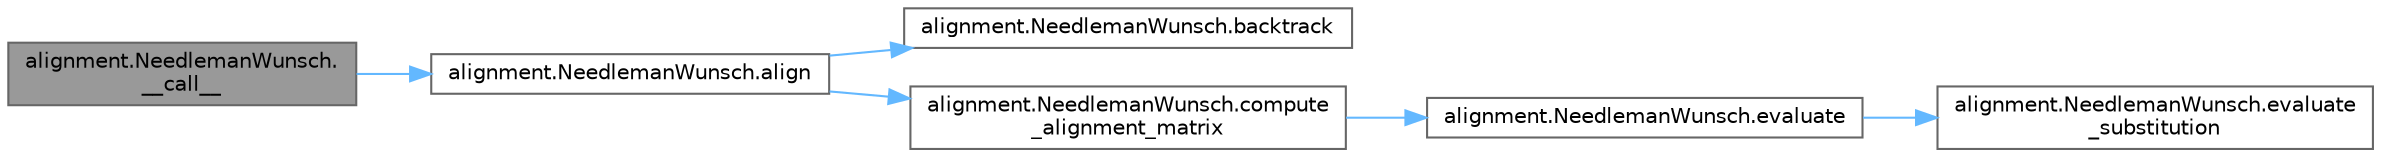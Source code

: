 digraph "alignment.NeedlemanWunsch.__call__"
{
 // INTERACTIVE_SVG=YES
 // LATEX_PDF_SIZE
  bgcolor="transparent";
  edge [fontname=Helvetica,fontsize=10,labelfontname=Helvetica,labelfontsize=10];
  node [fontname=Helvetica,fontsize=10,shape=box,height=0.2,width=0.4];
  rankdir="LR";
  Node1 [id="Node000001",label="alignment.NeedlemanWunsch.\l__call__",height=0.2,width=0.4,color="gray40", fillcolor="grey60", style="filled", fontcolor="black",tooltip="Execute alignment with given matrix."];
  Node1 -> Node2 [id="edge1_Node000001_Node000002",color="steelblue1",style="solid",tooltip=" "];
  Node2 [id="Node000002",label="alignment.NeedlemanWunsch.align",height=0.2,width=0.4,color="grey40", fillcolor="white", style="filled",URL="$d7/d42/classalignment_1_1_needleman_wunsch.html#a32fa721fd722a4b7bbd655b7476d4e46",tooltip="Complete alignment process."];
  Node2 -> Node3 [id="edge2_Node000002_Node000003",color="steelblue1",style="solid",tooltip=" "];
  Node3 [id="Node000003",label="alignment.NeedlemanWunsch.backtrack",height=0.2,width=0.4,color="grey40", fillcolor="white", style="filled",URL="$d7/d42/classalignment_1_1_needleman_wunsch.html#ac8a02ecb07161de6a599f7b013725611",tooltip="Trace optimal alignment path."];
  Node2 -> Node4 [id="edge3_Node000002_Node000004",color="steelblue1",style="solid",tooltip=" "];
  Node4 [id="Node000004",label="alignment.NeedlemanWunsch.compute\l_alignment_matrix",height=0.2,width=0.4,color="grey40", fillcolor="white", style="filled",URL="$d7/d42/classalignment_1_1_needleman_wunsch.html#ae131805a2a6639f6b597fdeb583274fb",tooltip="Build dynamic programming matrix."];
  Node4 -> Node5 [id="edge4_Node000004_Node000005",color="steelblue1",style="solid",tooltip=" "];
  Node5 [id="Node000005",label="alignment.NeedlemanWunsch.evaluate",height=0.2,width=0.4,color="grey40", fillcolor="white", style="filled",URL="$d7/d42/classalignment_1_1_needleman_wunsch.html#a9f11280d600cc4ad8752037e4adc285b",tooltip="Calculate DP matrix cell score."];
  Node5 -> Node6 [id="edge5_Node000005_Node000006",color="steelblue1",style="solid",tooltip=" "];
  Node6 [id="Node000006",label="alignment.NeedlemanWunsch.evaluate\l_substitution",height=0.2,width=0.4,color="grey40", fillcolor="white", style="filled",URL="$d7/d42/classalignment_1_1_needleman_wunsch.html#aceb265d6b6880f5abfe0f659159473eb",tooltip="Calculate nucleotide substitution score."];
}
